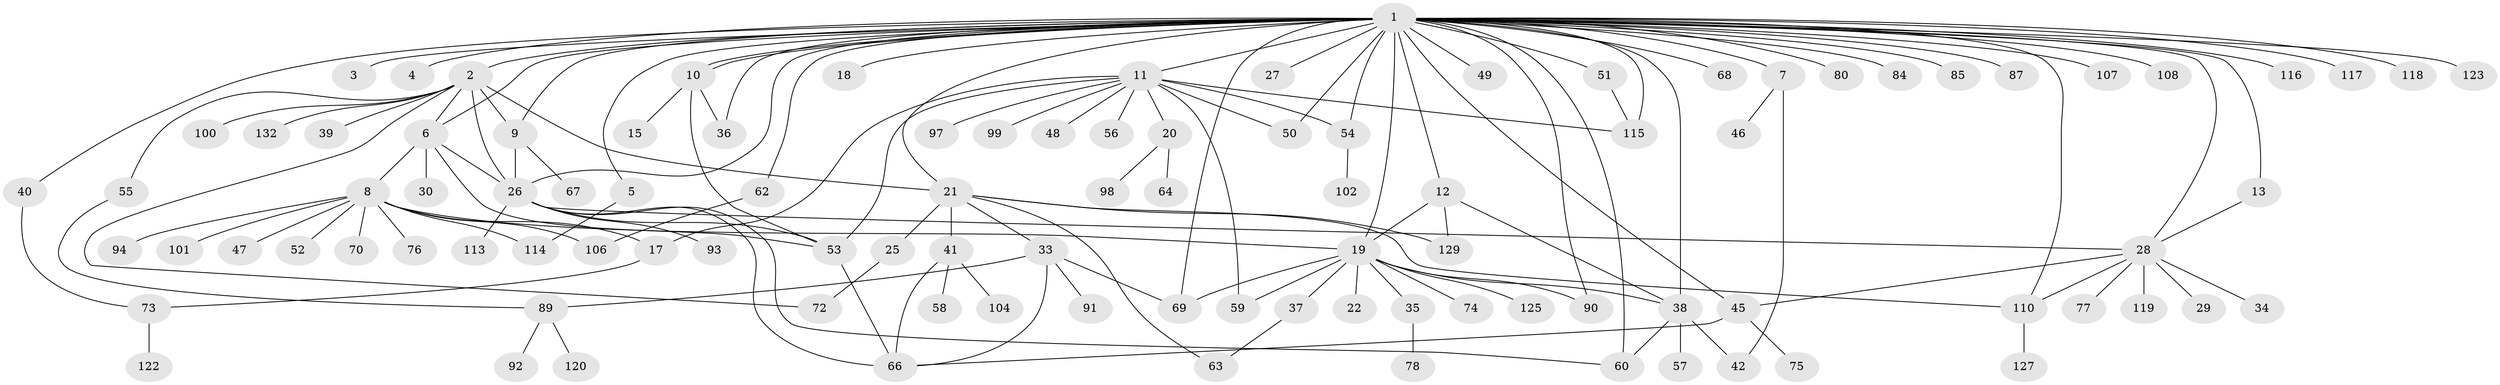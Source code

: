 // original degree distribution, {52: 0.007575757575757576, 10: 0.007575757575757576, 1: 0.4696969696969697, 2: 0.22727272727272727, 3: 0.12121212121212122, 6: 0.030303030303030304, 4: 0.05303030303030303, 11: 0.007575757575757576, 8: 0.022727272727272728, 9: 0.015151515151515152, 5: 0.022727272727272728, 7: 0.015151515151515152}
// Generated by graph-tools (version 1.1) at 2025/41/03/06/25 10:41:50]
// undirected, 102 vertices, 144 edges
graph export_dot {
graph [start="1"]
  node [color=gray90,style=filled];
  1 [super="+82"];
  2 [super="+44"];
  3;
  4 [super="+65"];
  5 [super="+131"];
  6 [super="+126"];
  7 [super="+23"];
  8 [super="+14"];
  9;
  10 [super="+43"];
  11 [super="+24"];
  12 [super="+16"];
  13;
  15;
  17;
  18;
  19 [super="+32"];
  20;
  21 [super="+71"];
  22;
  25;
  26 [super="+79"];
  27;
  28 [super="+31"];
  29;
  30;
  33 [super="+83"];
  34;
  35;
  36 [super="+61"];
  37 [super="+81"];
  38 [super="+96"];
  39 [super="+128"];
  40;
  41 [super="+109"];
  42;
  45;
  46 [super="+105"];
  47;
  48;
  49 [super="+111"];
  50 [super="+112"];
  51 [super="+121"];
  52;
  53 [super="+124"];
  54 [super="+86"];
  55;
  56;
  57;
  58;
  59;
  60 [super="+95"];
  62;
  63;
  64;
  66 [super="+130"];
  67;
  68;
  69;
  70;
  72;
  73 [super="+88"];
  74;
  75;
  76;
  77;
  78;
  80;
  84;
  85;
  87;
  89 [super="+103"];
  90;
  91;
  92;
  93;
  94;
  97;
  98;
  99;
  100;
  101;
  102;
  104;
  106;
  107;
  108;
  110;
  113;
  114;
  115;
  116;
  117;
  118;
  119;
  120;
  122;
  123;
  125;
  127;
  129;
  132;
  1 -- 2 [weight=2];
  1 -- 3;
  1 -- 4;
  1 -- 5;
  1 -- 6;
  1 -- 7;
  1 -- 9;
  1 -- 10 [weight=2];
  1 -- 10;
  1 -- 11;
  1 -- 12;
  1 -- 13;
  1 -- 18;
  1 -- 19 [weight=2];
  1 -- 21 [weight=2];
  1 -- 27;
  1 -- 28;
  1 -- 36;
  1 -- 38;
  1 -- 40;
  1 -- 45;
  1 -- 49;
  1 -- 51 [weight=2];
  1 -- 60;
  1 -- 62;
  1 -- 68;
  1 -- 69;
  1 -- 80;
  1 -- 84;
  1 -- 85;
  1 -- 87;
  1 -- 90;
  1 -- 107;
  1 -- 108;
  1 -- 110;
  1 -- 115;
  1 -- 116;
  1 -- 117;
  1 -- 118;
  1 -- 123;
  1 -- 26;
  1 -- 50;
  1 -- 54;
  2 -- 6;
  2 -- 9;
  2 -- 21;
  2 -- 39;
  2 -- 55;
  2 -- 100;
  2 -- 132;
  2 -- 26;
  2 -- 72;
  5 -- 114;
  6 -- 8;
  6 -- 30;
  6 -- 26 [weight=2];
  6 -- 53;
  7 -- 42;
  7 -- 46;
  8 -- 17;
  8 -- 19;
  8 -- 47;
  8 -- 52;
  8 -- 70;
  8 -- 94;
  8 -- 101;
  8 -- 106;
  8 -- 114;
  8 -- 76;
  9 -- 26;
  9 -- 67;
  10 -- 15;
  10 -- 36;
  10 -- 53;
  11 -- 17;
  11 -- 20;
  11 -- 50;
  11 -- 54;
  11 -- 59;
  11 -- 99;
  11 -- 48;
  11 -- 97;
  11 -- 115;
  11 -- 53;
  11 -- 56;
  12 -- 38;
  12 -- 129;
  12 -- 19;
  13 -- 28;
  17 -- 73;
  19 -- 22;
  19 -- 38;
  19 -- 69;
  19 -- 90;
  19 -- 125;
  19 -- 35;
  19 -- 37;
  19 -- 74;
  19 -- 59;
  20 -- 64;
  20 -- 98;
  21 -- 25;
  21 -- 33;
  21 -- 41;
  21 -- 63;
  21 -- 129;
  21 -- 110;
  25 -- 72;
  26 -- 28;
  26 -- 53;
  26 -- 60;
  26 -- 113;
  26 -- 93;
  26 -- 66;
  28 -- 29;
  28 -- 34;
  28 -- 45;
  28 -- 110;
  28 -- 119;
  28 -- 77;
  33 -- 69;
  33 -- 89;
  33 -- 91;
  33 -- 66;
  35 -- 78;
  37 -- 63;
  38 -- 42;
  38 -- 57;
  38 -- 60;
  40 -- 73;
  41 -- 58;
  41 -- 66;
  41 -- 104;
  45 -- 66;
  45 -- 75;
  51 -- 115;
  53 -- 66;
  54 -- 102;
  55 -- 89;
  62 -- 106;
  73 -- 122;
  89 -- 92;
  89 -- 120;
  110 -- 127;
}
